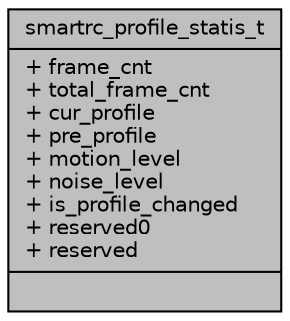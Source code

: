digraph "smartrc_profile_statis_t"
{
 // INTERACTIVE_SVG=YES
 // LATEX_PDF_SIZE
  bgcolor="transparent";
  edge [fontname="Helvetica",fontsize="10",labelfontname="Helvetica",labelfontsize="10"];
  node [fontname="Helvetica",fontsize="10",shape=record];
  Node1 [label="{smartrc_profile_statis_t\n|+ frame_cnt\l+ total_frame_cnt\l+ cur_profile\l+ pre_profile\l+ motion_level\l+ noise_level\l+ is_profile_changed\l+ reserved0\l+ reserved\l|}",height=0.2,width=0.4,color="black", fillcolor="grey75", style="filled", fontcolor="black",tooltip="Description of information about smartrc profile statis."];
}
